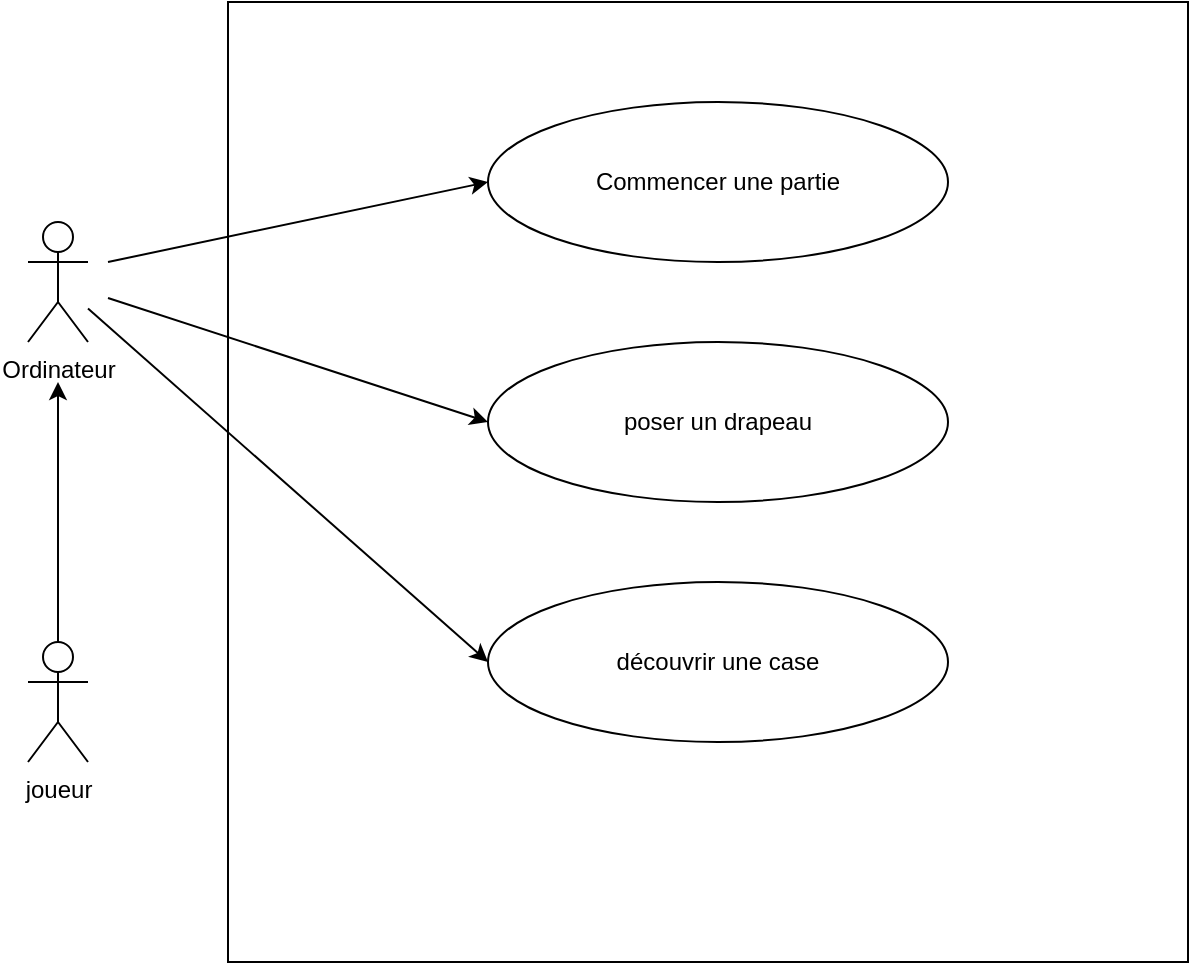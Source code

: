 <mxfile version="24.7.17">
  <diagram name="Page-1" id="uTg0Yda45QAUn6sWc_d_">
    <mxGraphModel dx="1687" dy="920" grid="1" gridSize="10" guides="1" tooltips="1" connect="1" arrows="1" fold="1" page="1" pageScale="1" pageWidth="827" pageHeight="1169" math="0" shadow="0">
      <root>
        <mxCell id="0" />
        <mxCell id="1" parent="0" />
        <mxCell id="D2G1EE69pmretQ7dDI8u-1" value="" style="whiteSpace=wrap;html=1;aspect=fixed;" vertex="1" parent="1">
          <mxGeometry x="200" y="140" width="480" height="480" as="geometry" />
        </mxCell>
        <mxCell id="D2G1EE69pmretQ7dDI8u-8" style="edgeStyle=orthogonalEdgeStyle;rounded=0;orthogonalLoop=1;jettySize=auto;html=1;" edge="1" parent="1" source="D2G1EE69pmretQ7dDI8u-3">
          <mxGeometry relative="1" as="geometry">
            <mxPoint x="115" y="330" as="targetPoint" />
          </mxGeometry>
        </mxCell>
        <mxCell id="D2G1EE69pmretQ7dDI8u-3" value="joueur" style="shape=umlActor;verticalLabelPosition=bottom;verticalAlign=top;html=1;outlineConnect=0;" vertex="1" parent="1">
          <mxGeometry x="100" y="460" width="30" height="60" as="geometry" />
        </mxCell>
        <mxCell id="D2G1EE69pmretQ7dDI8u-5" value="Ordinateur" style="shape=umlActor;verticalLabelPosition=bottom;verticalAlign=top;html=1;outlineConnect=0;" vertex="1" parent="1">
          <mxGeometry x="100" y="250" width="30" height="60" as="geometry" />
        </mxCell>
        <mxCell id="D2G1EE69pmretQ7dDI8u-9" value="" style="endArrow=classic;html=1;rounded=0;entryX=0;entryY=0.5;entryDx=0;entryDy=0;" edge="1" parent="1" source="D2G1EE69pmretQ7dDI8u-5" target="D2G1EE69pmretQ7dDI8u-10">
          <mxGeometry width="50" height="50" relative="1" as="geometry">
            <mxPoint x="480" y="490" as="sourcePoint" />
            <mxPoint x="530" y="440" as="targetPoint" />
          </mxGeometry>
        </mxCell>
        <mxCell id="D2G1EE69pmretQ7dDI8u-10" value="découvrir une case" style="ellipse;whiteSpace=wrap;html=1;" vertex="1" parent="1">
          <mxGeometry x="330" y="430" width="230" height="80" as="geometry" />
        </mxCell>
        <mxCell id="D2G1EE69pmretQ7dDI8u-11" value="poser un drapeau" style="ellipse;whiteSpace=wrap;html=1;" vertex="1" parent="1">
          <mxGeometry x="330" y="310" width="230" height="80" as="geometry" />
        </mxCell>
        <mxCell id="D2G1EE69pmretQ7dDI8u-12" value="Commencer une partie" style="ellipse;whiteSpace=wrap;html=1;" vertex="1" parent="1">
          <mxGeometry x="330" y="190" width="230" height="80" as="geometry" />
        </mxCell>
        <mxCell id="D2G1EE69pmretQ7dDI8u-13" value="" style="endArrow=classic;html=1;rounded=0;entryX=0;entryY=0.5;entryDx=0;entryDy=0;" edge="1" parent="1" target="D2G1EE69pmretQ7dDI8u-11">
          <mxGeometry width="50" height="50" relative="1" as="geometry">
            <mxPoint x="140" y="288" as="sourcePoint" />
            <mxPoint x="340" y="260" as="targetPoint" />
          </mxGeometry>
        </mxCell>
        <mxCell id="D2G1EE69pmretQ7dDI8u-14" value="" style="endArrow=classic;html=1;rounded=0;entryX=0;entryY=0.5;entryDx=0;entryDy=0;" edge="1" parent="1" target="D2G1EE69pmretQ7dDI8u-12">
          <mxGeometry width="50" height="50" relative="1" as="geometry">
            <mxPoint x="140" y="270" as="sourcePoint" />
            <mxPoint x="350" y="270" as="targetPoint" />
          </mxGeometry>
        </mxCell>
      </root>
    </mxGraphModel>
  </diagram>
</mxfile>
